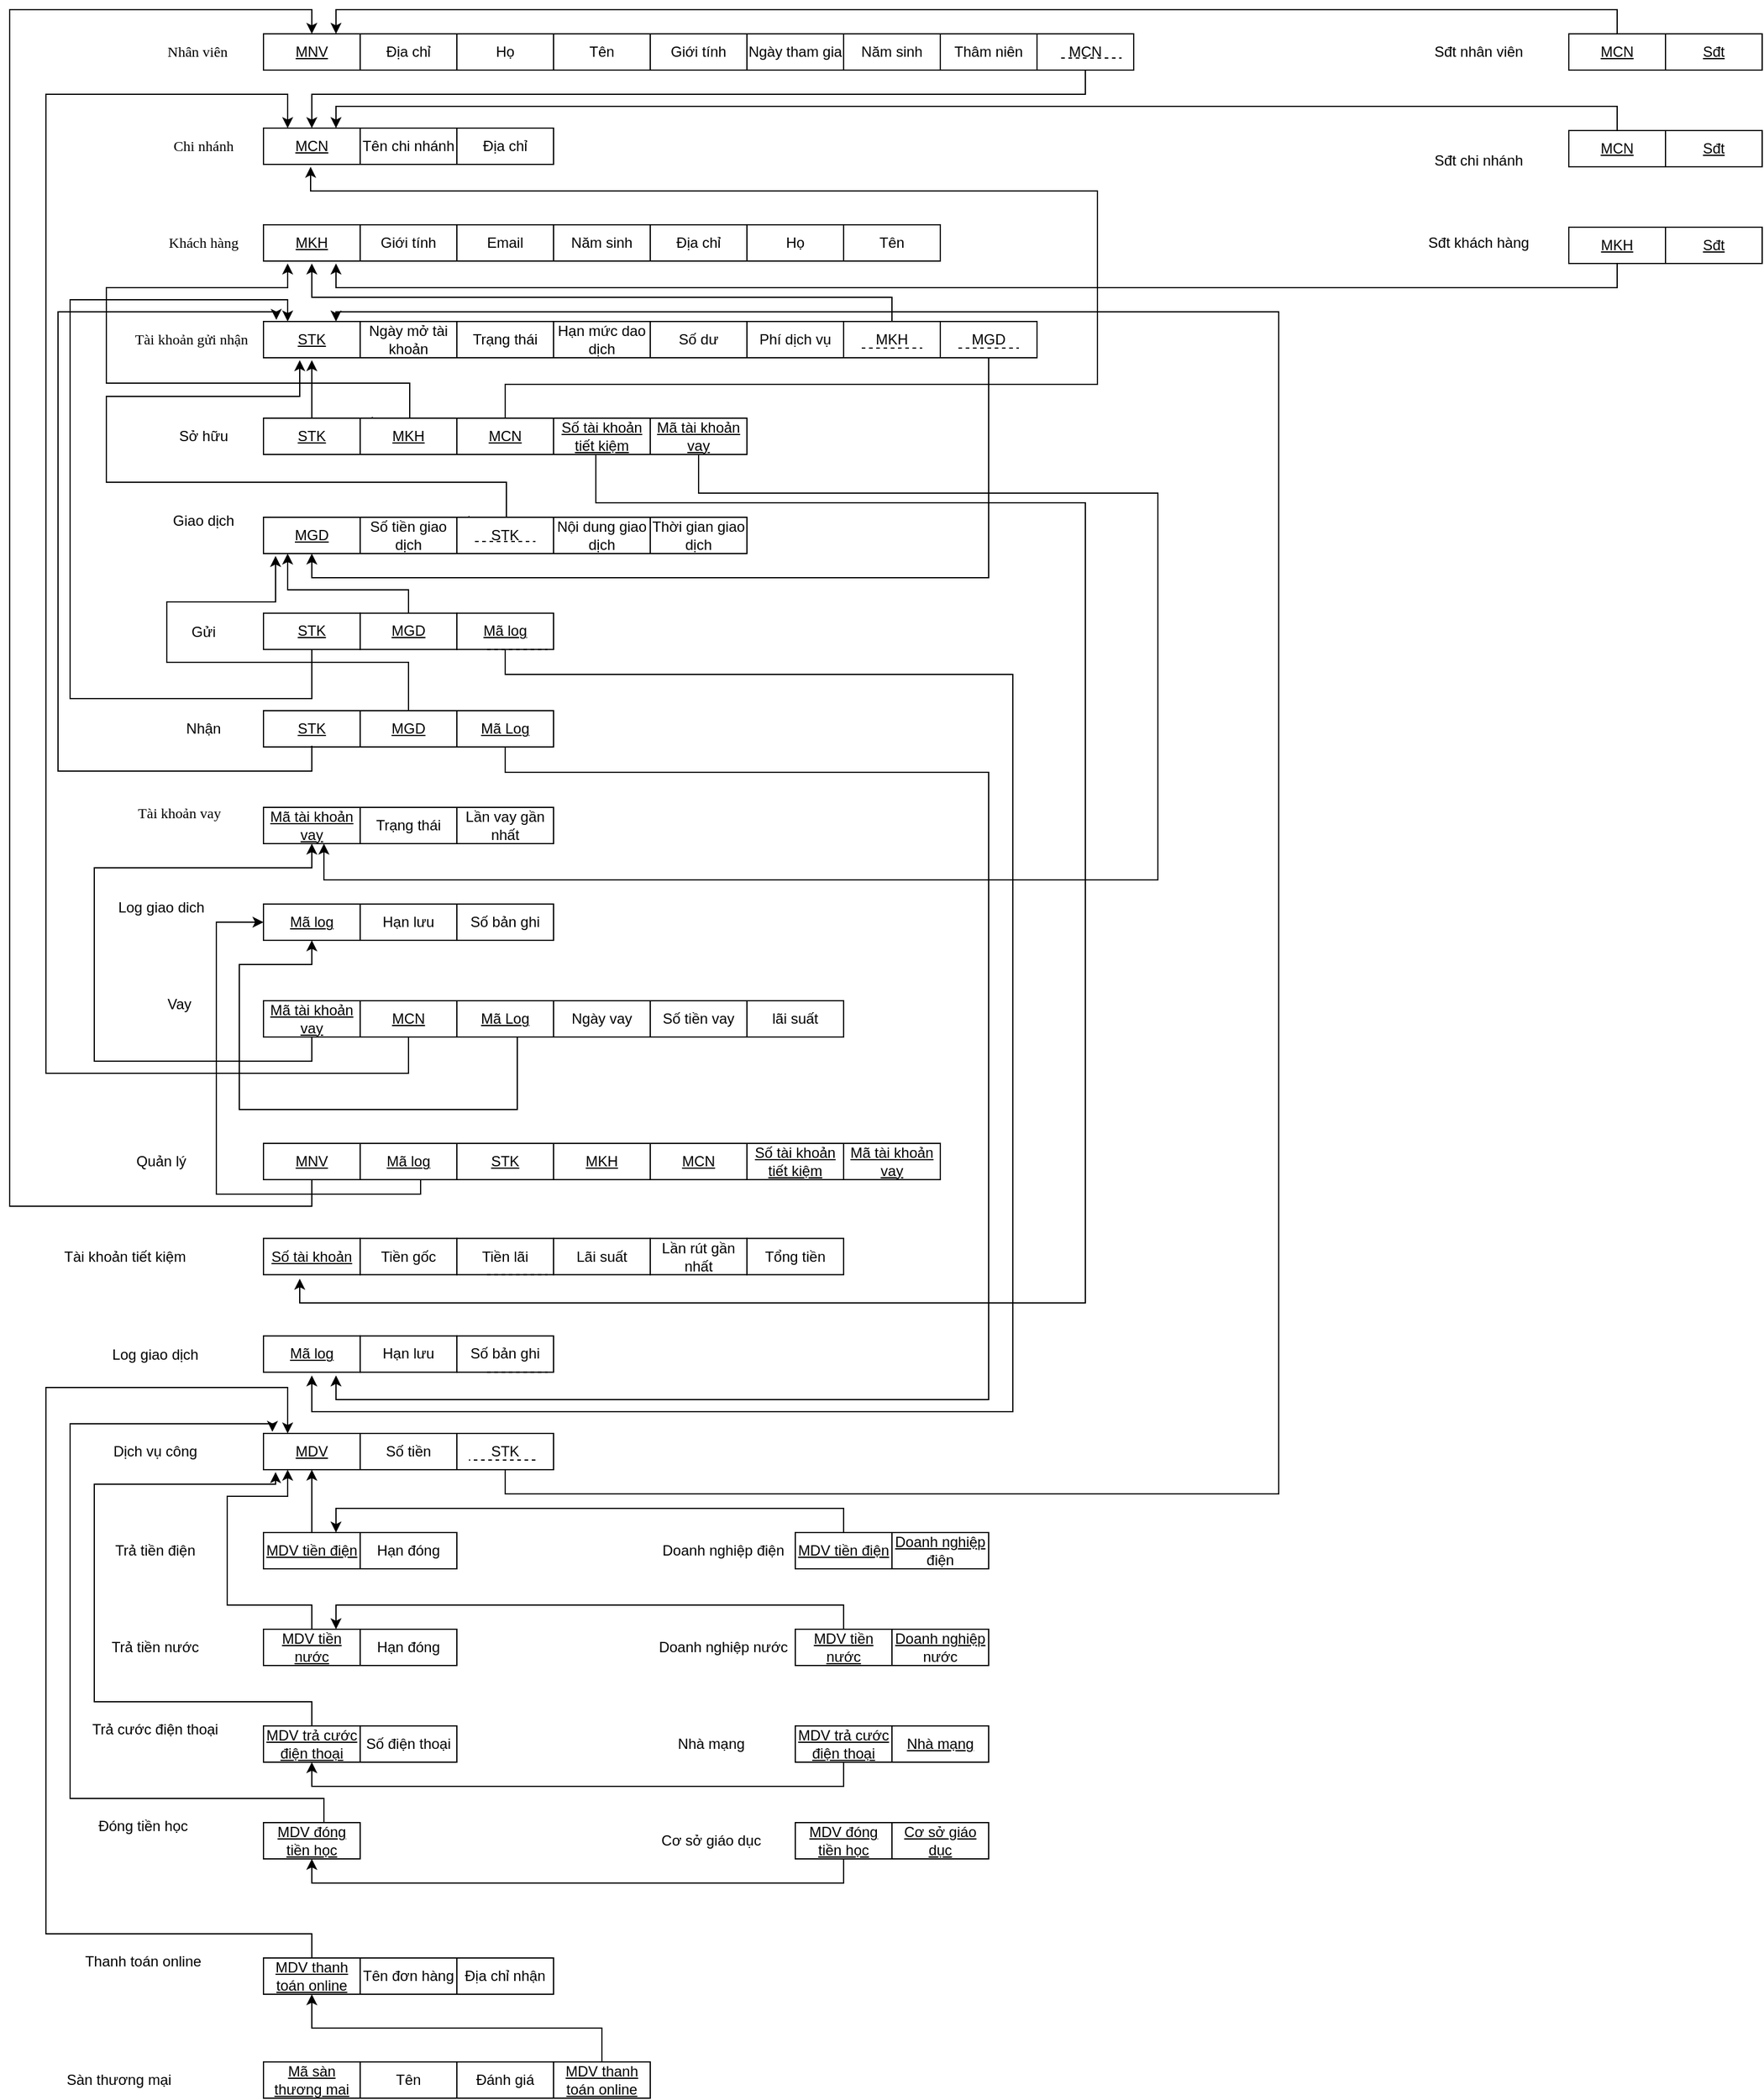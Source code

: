 <mxfile version="24.7.17">
  <diagram name="Page-1" id="vC-JoRA35cCn0tKTyRB9">
    <mxGraphModel dx="2140" dy="558" grid="1" gridSize="10" guides="1" tooltips="1" connect="1" arrows="1" fold="1" page="1" pageScale="1" pageWidth="850" pageHeight="1100" math="0" shadow="0">
      <root>
        <mxCell id="0" />
        <mxCell id="1" parent="0" />
        <mxCell id="_3DtKtyULnJ21L_lDsf4-2" value="&lt;font style=&quot;font-size: 12px;&quot; face=&quot;Times New Roman&quot;&gt;Nhân viên&lt;br&gt;&lt;/font&gt;" style="text;html=1;align=center;verticalAlign=middle;resizable=0;points=[];autosize=1;strokeColor=none;fillColor=none;" parent="1" vertex="1">
          <mxGeometry x="110" y="50" width="70" height="30" as="geometry" />
        </mxCell>
        <mxCell id="_3DtKtyULnJ21L_lDsf4-3" value="&lt;u&gt;MNV&lt;br&gt;&lt;/u&gt;" style="rounded=0;whiteSpace=wrap;html=1;" parent="1" vertex="1">
          <mxGeometry x="200" y="50" width="80" height="30" as="geometry" />
        </mxCell>
        <mxCell id="_3DtKtyULnJ21L_lDsf4-4" value="Địa chỉ" style="rounded=0;whiteSpace=wrap;html=1;" parent="1" vertex="1">
          <mxGeometry x="280" y="50" width="80" height="30" as="geometry" />
        </mxCell>
        <mxCell id="_3DtKtyULnJ21L_lDsf4-5" value="&lt;div align=&quot;justify&quot;&gt;Họ&lt;/div&gt;" style="rounded=0;whiteSpace=wrap;html=1;align=center;" parent="1" vertex="1">
          <mxGeometry x="360" y="50" width="80" height="30" as="geometry" />
        </mxCell>
        <mxCell id="_3DtKtyULnJ21L_lDsf4-7" value="Tên" style="rounded=0;whiteSpace=wrap;html=1;" parent="1" vertex="1">
          <mxGeometry x="440" y="50" width="80" height="30" as="geometry" />
        </mxCell>
        <mxCell id="_3DtKtyULnJ21L_lDsf4-8" value="Giới tính" style="rounded=0;whiteSpace=wrap;html=1;" parent="1" vertex="1">
          <mxGeometry x="520" y="50" width="80" height="30" as="geometry" />
        </mxCell>
        <mxCell id="_3DtKtyULnJ21L_lDsf4-9" value="Ngày tham gia" style="rounded=0;whiteSpace=wrap;html=1;" parent="1" vertex="1">
          <mxGeometry x="600" y="50" width="80" height="30" as="geometry" />
        </mxCell>
        <mxCell id="_3DtKtyULnJ21L_lDsf4-11" value="Năm sinh" style="rounded=0;whiteSpace=wrap;html=1;" parent="1" vertex="1">
          <mxGeometry x="680" y="50" width="80" height="30" as="geometry" />
        </mxCell>
        <mxCell id="_3DtKtyULnJ21L_lDsf4-12" value="Thâm niên" style="rounded=0;whiteSpace=wrap;html=1;" parent="1" vertex="1">
          <mxGeometry x="760" y="50" width="80" height="30" as="geometry" />
        </mxCell>
        <mxCell id="_3DtKtyULnJ21L_lDsf4-13" value="&lt;font face=&quot;Times New Roman&quot; style=&quot;font-size: 12px;&quot;&gt;Chi nhánh&lt;br&gt;&lt;/font&gt;" style="text;html=1;align=center;verticalAlign=middle;resizable=0;points=[];autosize=1;strokeColor=none;fillColor=none;" parent="1" vertex="1">
          <mxGeometry x="115" y="128" width="70" height="30" as="geometry" />
        </mxCell>
        <mxCell id="_3DtKtyULnJ21L_lDsf4-14" value="&lt;u&gt;MCN&lt;/u&gt;" style="rounded=0;whiteSpace=wrap;html=1;" parent="1" vertex="1">
          <mxGeometry x="200" y="128" width="80" height="30" as="geometry" />
        </mxCell>
        <mxCell id="_3DtKtyULnJ21L_lDsf4-15" value="Tên chi nhánh" style="rounded=0;whiteSpace=wrap;html=1;" parent="1" vertex="1">
          <mxGeometry x="280" y="128" width="80" height="30" as="geometry" />
        </mxCell>
        <mxCell id="_3DtKtyULnJ21L_lDsf4-16" value="Địa chỉ" style="rounded=0;whiteSpace=wrap;html=1;" parent="1" vertex="1">
          <mxGeometry x="360" y="128" width="80" height="30" as="geometry" />
        </mxCell>
        <mxCell id="_3DtKtyULnJ21L_lDsf4-23" style="edgeStyle=orthogonalEdgeStyle;rounded=0;orthogonalLoop=1;jettySize=auto;html=1;entryX=0.5;entryY=0;entryDx=0;entryDy=0;" parent="1" target="_3DtKtyULnJ21L_lDsf4-14" edge="1">
          <mxGeometry relative="1" as="geometry">
            <mxPoint x="240" y="100" as="targetPoint" />
            <mxPoint x="900" y="80" as="sourcePoint" />
            <Array as="points">
              <mxPoint x="891" y="80" />
              <mxPoint x="880" y="80" />
              <mxPoint x="880" y="100" />
              <mxPoint x="240" y="100" />
            </Array>
          </mxGeometry>
        </mxCell>
        <mxCell id="_3DtKtyULnJ21L_lDsf4-19" value="MCN" style="rounded=0;whiteSpace=wrap;html=1;" parent="1" vertex="1">
          <mxGeometry x="840" y="50" width="80" height="30" as="geometry" />
        </mxCell>
        <mxCell id="_3DtKtyULnJ21L_lDsf4-21" value="" style="endArrow=none;dashed=1;html=1;rounded=0;entryX=0.875;entryY=0.667;entryDx=0;entryDy=0;entryPerimeter=0;" parent="1" target="_3DtKtyULnJ21L_lDsf4-19" edge="1">
          <mxGeometry width="50" height="50" relative="1" as="geometry">
            <mxPoint x="860" y="70" as="sourcePoint" />
            <mxPoint x="895" y="70" as="targetPoint" />
          </mxGeometry>
        </mxCell>
        <mxCell id="_3DtKtyULnJ21L_lDsf4-24" value="&lt;font face=&quot;Times New Roman&quot;&gt;Khách hàng&lt;/font&gt;" style="text;html=1;align=center;verticalAlign=middle;resizable=0;points=[];autosize=1;strokeColor=none;fillColor=none;" parent="1" vertex="1">
          <mxGeometry x="110" y="208" width="80" height="30" as="geometry" />
        </mxCell>
        <mxCell id="_3DtKtyULnJ21L_lDsf4-25" value="&lt;u&gt;MKH&lt;/u&gt;" style="rounded=0;whiteSpace=wrap;html=1;" parent="1" vertex="1">
          <mxGeometry x="200" y="208" width="80" height="30" as="geometry" />
        </mxCell>
        <mxCell id="_3DtKtyULnJ21L_lDsf4-26" value="Giới tính" style="rounded=0;whiteSpace=wrap;html=1;" parent="1" vertex="1">
          <mxGeometry x="280" y="208" width="80" height="30" as="geometry" />
        </mxCell>
        <mxCell id="_3DtKtyULnJ21L_lDsf4-27" value="Email" style="rounded=0;whiteSpace=wrap;html=1;" parent="1" vertex="1">
          <mxGeometry x="360" y="208" width="80" height="30" as="geometry" />
        </mxCell>
        <mxCell id="_3DtKtyULnJ21L_lDsf4-28" value="Năm sinh" style="rounded=0;whiteSpace=wrap;html=1;" parent="1" vertex="1">
          <mxGeometry x="440" y="208" width="80" height="30" as="geometry" />
        </mxCell>
        <mxCell id="_3DtKtyULnJ21L_lDsf4-29" value="Địa chỉ" style="rounded=0;whiteSpace=wrap;html=1;" parent="1" vertex="1">
          <mxGeometry x="520" y="208" width="80" height="30" as="geometry" />
        </mxCell>
        <mxCell id="_3DtKtyULnJ21L_lDsf4-30" value="Họ" style="rounded=0;whiteSpace=wrap;html=1;" parent="1" vertex="1">
          <mxGeometry x="600" y="208" width="80" height="30" as="geometry" />
        </mxCell>
        <mxCell id="_3DtKtyULnJ21L_lDsf4-31" value="Tên" style="rounded=0;whiteSpace=wrap;html=1;" parent="1" vertex="1">
          <mxGeometry x="680" y="208" width="80" height="30" as="geometry" />
        </mxCell>
        <mxCell id="_3DtKtyULnJ21L_lDsf4-33" value="&lt;font face=&quot;Times New Roman&quot;&gt;Tài khoản gửi nhận&lt;br&gt;&lt;/font&gt;" style="text;html=1;align=center;verticalAlign=middle;resizable=0;points=[];autosize=1;strokeColor=none;fillColor=none;" parent="1" vertex="1">
          <mxGeometry x="80" y="288" width="120" height="30" as="geometry" />
        </mxCell>
        <mxCell id="_3DtKtyULnJ21L_lDsf4-34" value="&lt;u&gt;STK&lt;/u&gt;" style="rounded=0;whiteSpace=wrap;html=1;" parent="1" vertex="1">
          <mxGeometry x="200" y="288" width="80" height="30" as="geometry" />
        </mxCell>
        <mxCell id="_3DtKtyULnJ21L_lDsf4-35" value="Ngày mở tài khoản" style="rounded=0;whiteSpace=wrap;html=1;" parent="1" vertex="1">
          <mxGeometry x="280" y="288" width="80" height="30" as="geometry" />
        </mxCell>
        <mxCell id="_3DtKtyULnJ21L_lDsf4-36" value="Trạng thái " style="rounded=0;whiteSpace=wrap;html=1;" parent="1" vertex="1">
          <mxGeometry x="360" y="288" width="80" height="30" as="geometry" />
        </mxCell>
        <mxCell id="_3DtKtyULnJ21L_lDsf4-37" value="Hạn mức dao dịch" style="rounded=0;whiteSpace=wrap;html=1;" parent="1" vertex="1">
          <mxGeometry x="440" y="288" width="80" height="30" as="geometry" />
        </mxCell>
        <mxCell id="_3DtKtyULnJ21L_lDsf4-38" value="Số dư" style="rounded=0;whiteSpace=wrap;html=1;" parent="1" vertex="1">
          <mxGeometry x="520" y="288" width="80" height="30" as="geometry" />
        </mxCell>
        <mxCell id="_3DtKtyULnJ21L_lDsf4-39" value="Phí dịch vụ" style="rounded=0;whiteSpace=wrap;html=1;" parent="1" vertex="1">
          <mxGeometry x="600" y="288" width="80" height="30" as="geometry" />
        </mxCell>
        <mxCell id="_3DtKtyULnJ21L_lDsf4-44" style="edgeStyle=orthogonalEdgeStyle;rounded=0;orthogonalLoop=1;jettySize=auto;html=1;" parent="1" edge="1">
          <mxGeometry relative="1" as="geometry">
            <mxPoint x="240" y="240" as="targetPoint" />
            <mxPoint x="720" y="288" as="sourcePoint" />
            <Array as="points">
              <mxPoint x="720" y="268" />
            </Array>
          </mxGeometry>
        </mxCell>
        <mxCell id="_3DtKtyULnJ21L_lDsf4-42" value="MKH" style="rounded=0;whiteSpace=wrap;html=1;" parent="1" vertex="1">
          <mxGeometry x="680" y="288" width="80" height="30" as="geometry" />
        </mxCell>
        <mxCell id="_3DtKtyULnJ21L_lDsf4-43" value="" style="endArrow=none;dashed=1;html=1;rounded=0;" parent="1" edge="1">
          <mxGeometry width="50" height="50" relative="1" as="geometry">
            <mxPoint x="695" y="310" as="sourcePoint" />
            <mxPoint x="745" y="310" as="targetPoint" />
          </mxGeometry>
        </mxCell>
        <mxCell id="_3DtKtyULnJ21L_lDsf4-45" value="Sở hữu" style="text;html=1;align=center;verticalAlign=middle;resizable=0;points=[];autosize=1;strokeColor=none;fillColor=none;" parent="1" vertex="1">
          <mxGeometry x="120" y="368" width="60" height="30" as="geometry" />
        </mxCell>
        <mxCell id="_3DtKtyULnJ21L_lDsf4-51" style="edgeStyle=orthogonalEdgeStyle;rounded=0;orthogonalLoop=1;jettySize=auto;html=1;" parent="1" source="_3DtKtyULnJ21L_lDsf4-46" edge="1">
          <mxGeometry relative="1" as="geometry">
            <mxPoint x="240" y="320" as="targetPoint" />
          </mxGeometry>
        </mxCell>
        <mxCell id="_3DtKtyULnJ21L_lDsf4-46" value="&lt;u&gt;STK&lt;/u&gt;" style="rounded=0;whiteSpace=wrap;html=1;" parent="1" vertex="1">
          <mxGeometry x="200" y="368" width="80" height="30" as="geometry" />
        </mxCell>
        <mxCell id="_3DtKtyULnJ21L_lDsf4-47" value="&lt;u&gt;MKH&lt;/u&gt;" style="rounded=0;whiteSpace=wrap;html=1;" parent="1" vertex="1">
          <mxGeometry x="280" y="368" width="80" height="30" as="geometry" />
        </mxCell>
        <mxCell id="_3DtKtyULnJ21L_lDsf4-53" style="edgeStyle=orthogonalEdgeStyle;rounded=0;orthogonalLoop=1;jettySize=auto;html=1;" parent="1" edge="1">
          <mxGeometry relative="1" as="geometry">
            <mxPoint x="220" y="240" as="targetPoint" />
            <mxPoint x="290" y="367" as="sourcePoint" />
            <Array as="points">
              <mxPoint x="290" y="368" />
              <mxPoint x="321" y="368" />
              <mxPoint x="321" y="339" />
              <mxPoint x="70" y="339" />
              <mxPoint x="70" y="260" />
            </Array>
          </mxGeometry>
        </mxCell>
        <mxCell id="_3DtKtyULnJ21L_lDsf4-55" style="edgeStyle=orthogonalEdgeStyle;rounded=0;orthogonalLoop=1;jettySize=auto;html=1;exitX=0.5;exitY=0;exitDx=0;exitDy=0;" parent="1" source="_3DtKtyULnJ21L_lDsf4-48" edge="1">
          <mxGeometry relative="1" as="geometry">
            <mxPoint x="239" y="160" as="targetPoint" />
            <mxPoint x="400" y="360" as="sourcePoint" />
            <Array as="points">
              <mxPoint x="400" y="340" />
              <mxPoint x="890" y="340" />
              <mxPoint x="890" y="180" />
            </Array>
          </mxGeometry>
        </mxCell>
        <mxCell id="_3DtKtyULnJ21L_lDsf4-48" value="&lt;u&gt;MCN&lt;/u&gt;" style="rounded=0;whiteSpace=wrap;html=1;" parent="1" vertex="1">
          <mxGeometry x="360" y="368" width="80" height="30" as="geometry" />
        </mxCell>
        <mxCell id="_3DtKtyULnJ21L_lDsf4-56" value="Giao dịch" style="text;html=1;align=center;verticalAlign=middle;resizable=0;points=[];autosize=1;strokeColor=none;fillColor=none;" parent="1" vertex="1">
          <mxGeometry x="115" y="438" width="70" height="30" as="geometry" />
        </mxCell>
        <mxCell id="_3DtKtyULnJ21L_lDsf4-57" value="&lt;u&gt;MGD&lt;/u&gt;" style="rounded=0;whiteSpace=wrap;html=1;" parent="1" vertex="1">
          <mxGeometry x="200" y="450" width="80" height="30" as="geometry" />
        </mxCell>
        <mxCell id="_3DtKtyULnJ21L_lDsf4-58" value="Số tiền giao dịch" style="rounded=0;whiteSpace=wrap;html=1;" parent="1" vertex="1">
          <mxGeometry x="280" y="450" width="80" height="30" as="geometry" />
        </mxCell>
        <mxCell id="_3DtKtyULnJ21L_lDsf4-59" value="STK" style="rounded=0;whiteSpace=wrap;html=1;" parent="1" vertex="1">
          <mxGeometry x="360" y="450" width="80" height="30" as="geometry" />
        </mxCell>
        <mxCell id="_3DtKtyULnJ21L_lDsf4-60" value="" style="endArrow=none;dashed=1;html=1;rounded=0;" parent="1" edge="1">
          <mxGeometry width="50" height="50" relative="1" as="geometry">
            <mxPoint x="375" y="470" as="sourcePoint" />
            <mxPoint x="425" y="470" as="targetPoint" />
          </mxGeometry>
        </mxCell>
        <mxCell id="_3DtKtyULnJ21L_lDsf4-62" value="Thời gian giao dịch" style="rounded=0;whiteSpace=wrap;html=1;" parent="1" vertex="1">
          <mxGeometry x="520" y="450" width="80" height="30" as="geometry" />
        </mxCell>
        <mxCell id="_3DtKtyULnJ21L_lDsf4-63" value="Nội dung giao dịch" style="rounded=0;whiteSpace=wrap;html=1;" parent="1" vertex="1">
          <mxGeometry x="440" y="450" width="80" height="30" as="geometry" />
        </mxCell>
        <mxCell id="_3DtKtyULnJ21L_lDsf4-64" value="" style="endArrow=none;dashed=1;html=1;rounded=0;" parent="1" edge="1">
          <mxGeometry width="50" height="50" relative="1" as="geometry">
            <mxPoint x="385" y="480" as="sourcePoint" />
            <mxPoint x="435" y="480" as="targetPoint" />
          </mxGeometry>
        </mxCell>
        <mxCell id="_3DtKtyULnJ21L_lDsf4-66" style="edgeStyle=orthogonalEdgeStyle;rounded=0;orthogonalLoop=1;jettySize=auto;html=1;" parent="1" edge="1">
          <mxGeometry relative="1" as="geometry">
            <mxPoint x="230" y="320" as="targetPoint" />
            <mxPoint x="370" y="449" as="sourcePoint" />
            <Array as="points">
              <mxPoint x="370" y="450" />
              <mxPoint x="401" y="450" />
              <mxPoint x="401" y="421" />
              <mxPoint x="70" y="421" />
              <mxPoint x="70" y="350" />
            </Array>
          </mxGeometry>
        </mxCell>
        <mxCell id="_3DtKtyULnJ21L_lDsf4-67" value="MGD" style="rounded=0;whiteSpace=wrap;html=1;" parent="1" vertex="1">
          <mxGeometry x="760" y="288" width="80" height="30" as="geometry" />
        </mxCell>
        <mxCell id="_3DtKtyULnJ21L_lDsf4-68" value="" style="endArrow=none;dashed=1;html=1;rounded=0;" parent="1" edge="1">
          <mxGeometry width="50" height="50" relative="1" as="geometry">
            <mxPoint x="775" y="310" as="sourcePoint" />
            <mxPoint x="825" y="310" as="targetPoint" />
          </mxGeometry>
        </mxCell>
        <mxCell id="_3DtKtyULnJ21L_lDsf4-71" value="Gửi" style="text;html=1;align=center;verticalAlign=middle;resizable=0;points=[];autosize=1;strokeColor=none;fillColor=none;" parent="1" vertex="1">
          <mxGeometry x="130" y="530" width="40" height="30" as="geometry" />
        </mxCell>
        <mxCell id="_3DtKtyULnJ21L_lDsf4-72" value="Nhận" style="text;html=1;align=center;verticalAlign=middle;resizable=0;points=[];autosize=1;strokeColor=none;fillColor=none;" parent="1" vertex="1">
          <mxGeometry x="125" y="610" width="50" height="30" as="geometry" />
        </mxCell>
        <mxCell id="_3DtKtyULnJ21L_lDsf4-95" style="edgeStyle=orthogonalEdgeStyle;rounded=0;orthogonalLoop=1;jettySize=auto;html=1;entryX=0.25;entryY=0;entryDx=0;entryDy=0;" parent="1" source="_3DtKtyULnJ21L_lDsf4-80" target="_3DtKtyULnJ21L_lDsf4-34" edge="1">
          <mxGeometry relative="1" as="geometry">
            <mxPoint x="220" y="280" as="targetPoint" />
            <Array as="points">
              <mxPoint x="240" y="600" />
              <mxPoint x="40" y="600" />
              <mxPoint x="40" y="270" />
              <mxPoint x="220" y="270" />
            </Array>
          </mxGeometry>
        </mxCell>
        <mxCell id="_3DtKtyULnJ21L_lDsf4-80" value="&lt;u&gt;STK&lt;/u&gt;" style="rounded=0;whiteSpace=wrap;html=1;" parent="1" vertex="1">
          <mxGeometry x="200" y="529.33" width="80" height="30" as="geometry" />
        </mxCell>
        <mxCell id="_3DtKtyULnJ21L_lDsf4-97" style="edgeStyle=orthogonalEdgeStyle;rounded=0;orthogonalLoop=1;jettySize=auto;html=1;entryX=0.25;entryY=1;entryDx=0;entryDy=0;" parent="1" source="_3DtKtyULnJ21L_lDsf4-81" target="_3DtKtyULnJ21L_lDsf4-57" edge="1">
          <mxGeometry relative="1" as="geometry">
            <mxPoint x="220" y="510" as="targetPoint" />
            <Array as="points">
              <mxPoint x="320" y="510" />
              <mxPoint x="220" y="510" />
            </Array>
          </mxGeometry>
        </mxCell>
        <mxCell id="_3DtKtyULnJ21L_lDsf4-81" value="&lt;u&gt;MGD&lt;/u&gt;" style="rounded=0;whiteSpace=wrap;html=1;" parent="1" vertex="1">
          <mxGeometry x="280" y="529.33" width="80" height="30" as="geometry" />
        </mxCell>
        <mxCell id="zlWt1Y5YWRn7I1VZGr1n-9" style="edgeStyle=orthogonalEdgeStyle;rounded=0;orthogonalLoop=1;jettySize=auto;html=1;" parent="1" source="_3DtKtyULnJ21L_lDsf4-82" edge="1">
          <mxGeometry relative="1" as="geometry">
            <mxPoint x="240" y="1160" as="targetPoint" />
            <Array as="points">
              <mxPoint x="400" y="580" />
              <mxPoint x="820" y="580" />
              <mxPoint x="820" y="1190" />
              <mxPoint x="240" y="1190" />
            </Array>
          </mxGeometry>
        </mxCell>
        <mxCell id="_3DtKtyULnJ21L_lDsf4-82" value="&lt;u&gt;Mã log&lt;/u&gt;" style="rounded=0;whiteSpace=wrap;html=1;" parent="1" vertex="1">
          <mxGeometry x="360" y="529.33" width="80" height="30" as="geometry" />
        </mxCell>
        <mxCell id="_3DtKtyULnJ21L_lDsf4-86" value="" style="endArrow=none;dashed=1;html=1;rounded=0;" parent="1" edge="1">
          <mxGeometry width="50" height="50" relative="1" as="geometry">
            <mxPoint x="385" y="559.33" as="sourcePoint" />
            <mxPoint x="435" y="559.33" as="targetPoint" />
          </mxGeometry>
        </mxCell>
        <mxCell id="_3DtKtyULnJ21L_lDsf4-87" value="&lt;u&gt;STK&lt;/u&gt;" style="rounded=0;whiteSpace=wrap;html=1;" parent="1" vertex="1">
          <mxGeometry x="200" y="610" width="80" height="30" as="geometry" />
        </mxCell>
        <mxCell id="_3DtKtyULnJ21L_lDsf4-88" value="&lt;u&gt;MGD&lt;/u&gt;" style="rounded=0;whiteSpace=wrap;html=1;" parent="1" vertex="1">
          <mxGeometry x="280" y="610" width="80" height="30" as="geometry" />
        </mxCell>
        <mxCell id="_3DtKtyULnJ21L_lDsf4-89" value="&lt;u&gt;Mã Log&lt;br&gt;&lt;/u&gt;" style="rounded=0;whiteSpace=wrap;html=1;" parent="1" vertex="1">
          <mxGeometry x="360" y="610" width="80" height="30" as="geometry" />
        </mxCell>
        <mxCell id="_3DtKtyULnJ21L_lDsf4-93" value="" style="endArrow=none;dashed=1;html=1;rounded=0;" parent="1" edge="1">
          <mxGeometry width="50" height="50" relative="1" as="geometry">
            <mxPoint x="385" y="640" as="sourcePoint" />
            <mxPoint x="435" y="640" as="targetPoint" />
          </mxGeometry>
        </mxCell>
        <mxCell id="_3DtKtyULnJ21L_lDsf4-113" style="edgeStyle=orthogonalEdgeStyle;rounded=0;orthogonalLoop=1;jettySize=auto;html=1;" parent="1" edge="1">
          <mxGeometry relative="1" as="geometry">
            <mxPoint x="240" y="480" as="targetPoint" />
            <mxPoint x="810" y="318" as="sourcePoint" />
            <Array as="points">
              <mxPoint x="800" y="318" />
              <mxPoint x="800" y="500" />
              <mxPoint x="240" y="500" />
            </Array>
          </mxGeometry>
        </mxCell>
        <mxCell id="_3DtKtyULnJ21L_lDsf4-114" style="edgeStyle=orthogonalEdgeStyle;rounded=0;orthogonalLoop=1;jettySize=auto;html=1;entryX=0.133;entryY=-0.044;entryDx=0;entryDy=0;entryPerimeter=0;" parent="1" target="_3DtKtyULnJ21L_lDsf4-34" edge="1">
          <mxGeometry relative="1" as="geometry">
            <mxPoint x="210" y="280" as="targetPoint" />
            <mxPoint x="240" y="639" as="sourcePoint" />
            <Array as="points">
              <mxPoint x="240" y="660" />
              <mxPoint x="30" y="660" />
              <mxPoint x="30" y="280" />
              <mxPoint x="211" y="280" />
            </Array>
          </mxGeometry>
        </mxCell>
        <mxCell id="_3DtKtyULnJ21L_lDsf4-119" style="edgeStyle=orthogonalEdgeStyle;rounded=0;orthogonalLoop=1;jettySize=auto;html=1;entryX=0.125;entryY=1.067;entryDx=0;entryDy=0;entryPerimeter=0;" parent="1" target="_3DtKtyULnJ21L_lDsf4-57" edge="1">
          <mxGeometry relative="1" as="geometry">
            <mxPoint x="210" y="520" as="targetPoint" />
            <mxPoint x="320" y="610" as="sourcePoint" />
            <Array as="points">
              <mxPoint x="320" y="570" />
              <mxPoint x="120" y="570" />
              <mxPoint x="120" y="520" />
              <mxPoint x="210" y="520" />
            </Array>
          </mxGeometry>
        </mxCell>
        <mxCell id="_3DtKtyULnJ21L_lDsf4-120" value="&lt;font style=&quot;font-size: 12px;&quot; face=&quot;Times New Roman&quot;&gt;Tài khoản vay&lt;/font&gt;" style="text;html=1;align=center;verticalAlign=middle;resizable=0;points=[];autosize=1;strokeColor=none;fillColor=none;fontFamily=Helvetica;fontSize=11;fontColor=default;labelBackgroundColor=default;" parent="1" vertex="1">
          <mxGeometry x="85" y="680" width="90" height="30" as="geometry" />
        </mxCell>
        <mxCell id="_3DtKtyULnJ21L_lDsf4-121" value="&lt;u&gt;Mã tài khoản vay&lt;br&gt;&lt;/u&gt;" style="rounded=0;whiteSpace=wrap;html=1;" parent="1" vertex="1">
          <mxGeometry x="200" y="690" width="80" height="30" as="geometry" />
        </mxCell>
        <mxCell id="_3DtKtyULnJ21L_lDsf4-122" value="Trạng thái" style="rounded=0;whiteSpace=wrap;html=1;" parent="1" vertex="1">
          <mxGeometry x="280" y="690" width="80" height="30" as="geometry" />
        </mxCell>
        <mxCell id="_3DtKtyULnJ21L_lDsf4-123" value="Lần vay gần nhất" style="rounded=0;whiteSpace=wrap;html=1;" parent="1" vertex="1">
          <mxGeometry x="360" y="690" width="80" height="30" as="geometry" />
        </mxCell>
        <mxCell id="09Z2PJbqX6GgQNz3F8g0-1" value="Log giao dich" style="text;html=1;align=center;verticalAlign=middle;resizable=0;points=[];autosize=1;strokeColor=none;fillColor=none;" parent="1" vertex="1">
          <mxGeometry x="70" y="758" width="90" height="30" as="geometry" />
        </mxCell>
        <mxCell id="09Z2PJbqX6GgQNz3F8g0-6" value="&lt;u&gt;Mã log&lt;br&gt;&lt;/u&gt;" style="rounded=0;whiteSpace=wrap;html=1;" parent="1" vertex="1">
          <mxGeometry x="200" y="770" width="80" height="30" as="geometry" />
        </mxCell>
        <mxCell id="09Z2PJbqX6GgQNz3F8g0-7" value="Hạn lưu" style="rounded=0;whiteSpace=wrap;html=1;" parent="1" vertex="1">
          <mxGeometry x="280" y="770" width="80" height="30" as="geometry" />
        </mxCell>
        <mxCell id="09Z2PJbqX6GgQNz3F8g0-8" value="Số bản ghi" style="rounded=0;whiteSpace=wrap;html=1;" parent="1" vertex="1">
          <mxGeometry x="360" y="770" width="80" height="30" as="geometry" />
        </mxCell>
        <mxCell id="09Z2PJbqX6GgQNz3F8g0-11" value="Vay" style="text;html=1;align=center;verticalAlign=middle;resizable=0;points=[];autosize=1;strokeColor=none;fillColor=none;" parent="1" vertex="1">
          <mxGeometry x="110" y="838" width="40" height="30" as="geometry" />
        </mxCell>
        <mxCell id="09Z2PJbqX6GgQNz3F8g0-20" style="edgeStyle=orthogonalEdgeStyle;rounded=0;orthogonalLoop=1;jettySize=auto;html=1;entryX=0.5;entryY=1;entryDx=0;entryDy=0;" parent="1" target="_3DtKtyULnJ21L_lDsf4-121" edge="1">
          <mxGeometry relative="1" as="geometry">
            <mxPoint x="240" y="740" as="targetPoint" />
            <mxPoint x="240" y="880" as="sourcePoint" />
            <Array as="points">
              <mxPoint x="240" y="900" />
              <mxPoint x="60" y="900" />
              <mxPoint x="60" y="740" />
              <mxPoint x="240" y="740" />
            </Array>
          </mxGeometry>
        </mxCell>
        <mxCell id="09Z2PJbqX6GgQNz3F8g0-12" value="&lt;u&gt;Mã tài khoản vay&lt;br&gt;&lt;/u&gt;" style="rounded=0;whiteSpace=wrap;html=1;" parent="1" vertex="1">
          <mxGeometry x="200" y="850" width="80" height="30" as="geometry" />
        </mxCell>
        <mxCell id="09Z2PJbqX6GgQNz3F8g0-22" style="edgeStyle=orthogonalEdgeStyle;rounded=0;orthogonalLoop=1;jettySize=auto;html=1;entryX=0.25;entryY=0;entryDx=0;entryDy=0;" parent="1" target="_3DtKtyULnJ21L_lDsf4-14" edge="1">
          <mxGeometry relative="1" as="geometry">
            <mxPoint x="220" y="100" as="targetPoint" />
            <mxPoint x="310" y="880" as="sourcePoint" />
            <Array as="points">
              <mxPoint x="320" y="880" />
              <mxPoint x="320" y="910" />
              <mxPoint x="20" y="910" />
              <mxPoint x="20" y="100" />
              <mxPoint x="220" y="100" />
            </Array>
          </mxGeometry>
        </mxCell>
        <mxCell id="09Z2PJbqX6GgQNz3F8g0-13" value="&lt;u&gt;MCN&lt;/u&gt;" style="rounded=0;whiteSpace=wrap;html=1;" parent="1" vertex="1">
          <mxGeometry x="280" y="850" width="80" height="30" as="geometry" />
        </mxCell>
        <mxCell id="09Z2PJbqX6GgQNz3F8g0-23" style="edgeStyle=orthogonalEdgeStyle;rounded=0;orthogonalLoop=1;jettySize=auto;html=1;entryX=0.5;entryY=1;entryDx=0;entryDy=0;" parent="1" source="09Z2PJbqX6GgQNz3F8g0-14" target="09Z2PJbqX6GgQNz3F8g0-6" edge="1">
          <mxGeometry relative="1" as="geometry">
            <mxPoint x="240" y="820" as="targetPoint" />
            <Array as="points">
              <mxPoint x="410" y="940" />
              <mxPoint x="180" y="940" />
              <mxPoint x="180" y="820" />
              <mxPoint x="240" y="820" />
            </Array>
          </mxGeometry>
        </mxCell>
        <mxCell id="09Z2PJbqX6GgQNz3F8g0-14" value="&lt;u&gt;Mã Log&lt;br&gt;&lt;/u&gt;" style="rounded=0;whiteSpace=wrap;html=1;" parent="1" vertex="1">
          <mxGeometry x="360" y="850" width="80" height="30" as="geometry" />
        </mxCell>
        <mxCell id="09Z2PJbqX6GgQNz3F8g0-16" value="Ngày vay" style="rounded=0;whiteSpace=wrap;html=1;" parent="1" vertex="1">
          <mxGeometry x="440" y="850" width="80" height="30" as="geometry" />
        </mxCell>
        <mxCell id="09Z2PJbqX6GgQNz3F8g0-17" value="Số tiền vay" style="rounded=0;whiteSpace=wrap;html=1;" parent="1" vertex="1">
          <mxGeometry x="520" y="850" width="80" height="30" as="geometry" />
        </mxCell>
        <mxCell id="09Z2PJbqX6GgQNz3F8g0-18" value="lãi suất" style="rounded=0;whiteSpace=wrap;html=1;" parent="1" vertex="1">
          <mxGeometry x="600" y="850" width="80" height="30" as="geometry" />
        </mxCell>
        <mxCell id="09Z2PJbqX6GgQNz3F8g0-24" value="Quản lý" style="text;html=1;align=center;verticalAlign=middle;resizable=0;points=[];autosize=1;strokeColor=none;fillColor=none;" parent="1" vertex="1">
          <mxGeometry x="85" y="968" width="60" height="30" as="geometry" />
        </mxCell>
        <mxCell id="09Z2PJbqX6GgQNz3F8g0-29" style="edgeStyle=orthogonalEdgeStyle;rounded=0;orthogonalLoop=1;jettySize=auto;html=1;entryX=0.5;entryY=0;entryDx=0;entryDy=0;" parent="1" target="_3DtKtyULnJ21L_lDsf4-3" edge="1">
          <mxGeometry relative="1" as="geometry">
            <mxPoint x="240" y="30" as="targetPoint" />
            <mxPoint x="240" y="998" as="sourcePoint" />
            <Array as="points">
              <mxPoint x="240" y="1020" />
              <mxPoint x="-10" y="1020" />
              <mxPoint x="-10" y="30" />
              <mxPoint x="240" y="30" />
            </Array>
          </mxGeometry>
        </mxCell>
        <mxCell id="09Z2PJbqX6GgQNz3F8g0-25" value="&lt;u&gt;MNV&lt;/u&gt;" style="rounded=0;whiteSpace=wrap;html=1;" parent="1" vertex="1">
          <mxGeometry x="200" y="968" width="80" height="30" as="geometry" />
        </mxCell>
        <mxCell id="09Z2PJbqX6GgQNz3F8g0-30" style="edgeStyle=orthogonalEdgeStyle;rounded=0;orthogonalLoop=1;jettySize=auto;html=1;entryX=0;entryY=0.5;entryDx=0;entryDy=0;" parent="1" source="09Z2PJbqX6GgQNz3F8g0-26" target="09Z2PJbqX6GgQNz3F8g0-6" edge="1">
          <mxGeometry relative="1" as="geometry">
            <mxPoint x="160" y="800" as="targetPoint" />
            <Array as="points">
              <mxPoint x="330" y="1010" />
              <mxPoint x="161" y="1010" />
              <mxPoint x="161" y="785" />
            </Array>
          </mxGeometry>
        </mxCell>
        <mxCell id="09Z2PJbqX6GgQNz3F8g0-26" value="&lt;u&gt;Mã log&lt;br&gt;&lt;/u&gt;" style="rounded=0;whiteSpace=wrap;html=1;" parent="1" vertex="1">
          <mxGeometry x="280" y="968" width="80" height="30" as="geometry" />
        </mxCell>
        <mxCell id="09Z2PJbqX6GgQNz3F8g0-31" value="Tài khoản tiết kiệm" style="text;html=1;align=center;verticalAlign=middle;resizable=0;points=[];autosize=1;strokeColor=none;fillColor=none;" parent="1" vertex="1">
          <mxGeometry x="25" y="1047.33" width="120" height="30" as="geometry" />
        </mxCell>
        <mxCell id="09Z2PJbqX6GgQNz3F8g0-32" value="&lt;u&gt;Số tài khoản&lt;br&gt;&lt;/u&gt;" style="rounded=0;whiteSpace=wrap;html=1;" parent="1" vertex="1">
          <mxGeometry x="200" y="1046.66" width="80" height="30" as="geometry" />
        </mxCell>
        <mxCell id="09Z2PJbqX6GgQNz3F8g0-33" value="Tiền gốc" style="rounded=0;whiteSpace=wrap;html=1;" parent="1" vertex="1">
          <mxGeometry x="280" y="1046.66" width="80" height="30" as="geometry" />
        </mxCell>
        <mxCell id="09Z2PJbqX6GgQNz3F8g0-34" value="Tiền lãi" style="rounded=0;whiteSpace=wrap;html=1;" parent="1" vertex="1">
          <mxGeometry x="360" y="1046.66" width="80" height="30" as="geometry" />
        </mxCell>
        <mxCell id="09Z2PJbqX6GgQNz3F8g0-35" value="" style="endArrow=none;dashed=1;html=1;rounded=0;" parent="1" edge="1">
          <mxGeometry width="50" height="50" relative="1" as="geometry">
            <mxPoint x="385" y="1076.66" as="sourcePoint" />
            <mxPoint x="435" y="1076.66" as="targetPoint" />
          </mxGeometry>
        </mxCell>
        <mxCell id="09Z2PJbqX6GgQNz3F8g0-36" value="Lãi suất" style="rounded=0;whiteSpace=wrap;html=1;" parent="1" vertex="1">
          <mxGeometry x="440" y="1046.66" width="80" height="30" as="geometry" />
        </mxCell>
        <mxCell id="09Z2PJbqX6GgQNz3F8g0-37" value="Lần rút gần nhất" style="rounded=0;whiteSpace=wrap;html=1;" parent="1" vertex="1">
          <mxGeometry x="520" y="1046.66" width="80" height="30" as="geometry" />
        </mxCell>
        <mxCell id="09Z2PJbqX6GgQNz3F8g0-43" value="Tổng tiền" style="rounded=0;whiteSpace=wrap;html=1;" parent="1" vertex="1">
          <mxGeometry x="600" y="1046.66" width="80" height="30" as="geometry" />
        </mxCell>
        <mxCell id="09Z2PJbqX6GgQNz3F8g0-46" style="edgeStyle=orthogonalEdgeStyle;rounded=0;orthogonalLoop=1;jettySize=auto;html=1;" parent="1" edge="1">
          <mxGeometry relative="1" as="geometry">
            <mxPoint x="230" y="1080" as="targetPoint" />
            <mxPoint x="475" y="396" as="sourcePoint" />
            <Array as="points">
              <mxPoint x="475" y="438" />
              <mxPoint x="880" y="438" />
              <mxPoint x="880" y="1100" />
              <mxPoint x="230" y="1100" />
            </Array>
          </mxGeometry>
        </mxCell>
        <mxCell id="09Z2PJbqX6GgQNz3F8g0-45" value="&lt;u&gt;Số tài khoản tiết kiệm&lt;br&gt;&lt;/u&gt;" style="rounded=0;whiteSpace=wrap;html=1;" parent="1" vertex="1">
          <mxGeometry x="440" y="368" width="80" height="30" as="geometry" />
        </mxCell>
        <mxCell id="09Z2PJbqX6GgQNz3F8g0-48" style="edgeStyle=orthogonalEdgeStyle;rounded=0;orthogonalLoop=1;jettySize=auto;html=1;entryX=0.625;entryY=1;entryDx=0;entryDy=0;entryPerimeter=0;" parent="1" source="09Z2PJbqX6GgQNz3F8g0-47" target="_3DtKtyULnJ21L_lDsf4-121" edge="1">
          <mxGeometry relative="1" as="geometry">
            <mxPoint x="250" y="750" as="targetPoint" />
            <Array as="points">
              <mxPoint x="560" y="430" />
              <mxPoint x="940" y="430" />
              <mxPoint x="940" y="750" />
              <mxPoint x="250" y="750" />
            </Array>
          </mxGeometry>
        </mxCell>
        <mxCell id="09Z2PJbqX6GgQNz3F8g0-47" value="&lt;u&gt;Mã tài khoản vay&lt;br&gt;&lt;/u&gt;" style="rounded=0;whiteSpace=wrap;html=1;" parent="1" vertex="1">
          <mxGeometry x="520" y="368" width="80" height="30" as="geometry" />
        </mxCell>
        <mxCell id="09Z2PJbqX6GgQNz3F8g0-49" value="&lt;u&gt;STK&lt;/u&gt;" style="rounded=0;whiteSpace=wrap;html=1;" parent="1" vertex="1">
          <mxGeometry x="360" y="968" width="80" height="30" as="geometry" />
        </mxCell>
        <mxCell id="09Z2PJbqX6GgQNz3F8g0-50" value="&lt;u&gt;MKH&lt;/u&gt;" style="rounded=0;whiteSpace=wrap;html=1;" parent="1" vertex="1">
          <mxGeometry x="440" y="968" width="80" height="30" as="geometry" />
        </mxCell>
        <mxCell id="09Z2PJbqX6GgQNz3F8g0-51" value="&lt;u&gt;MCN&lt;/u&gt;" style="rounded=0;whiteSpace=wrap;html=1;" parent="1" vertex="1">
          <mxGeometry x="520" y="968" width="80" height="30" as="geometry" />
        </mxCell>
        <mxCell id="09Z2PJbqX6GgQNz3F8g0-52" value="&lt;u&gt;Số tài khoản tiết kiệm&lt;br&gt;&lt;/u&gt;" style="rounded=0;whiteSpace=wrap;html=1;" parent="1" vertex="1">
          <mxGeometry x="600" y="968" width="80" height="30" as="geometry" />
        </mxCell>
        <mxCell id="09Z2PJbqX6GgQNz3F8g0-53" value="&lt;u&gt;Mã tài khoản vay&lt;br&gt;&lt;/u&gt;" style="rounded=0;whiteSpace=wrap;html=1;" parent="1" vertex="1">
          <mxGeometry x="680" y="968" width="80" height="30" as="geometry" />
        </mxCell>
        <mxCell id="gfXFiol63Bkl4iZ823mt-9" style="edgeStyle=orthogonalEdgeStyle;rounded=0;orthogonalLoop=1;jettySize=auto;html=1;entryX=0.75;entryY=0;entryDx=0;entryDy=0;" parent="1" target="_3DtKtyULnJ21L_lDsf4-14" edge="1">
          <mxGeometry relative="1" as="geometry">
            <mxPoint x="260" y="110" as="targetPoint" />
            <mxPoint x="1320" y="130" as="sourcePoint" />
            <Array as="points">
              <mxPoint x="1320" y="110" />
              <mxPoint x="260" y="110" />
            </Array>
          </mxGeometry>
        </mxCell>
        <mxCell id="gfXFiol63Bkl4iZ823mt-4" value="&lt;u&gt;MCN&lt;/u&gt;" style="rounded=0;whiteSpace=wrap;html=1;" parent="1" vertex="1">
          <mxGeometry x="1280" y="130" width="80" height="30" as="geometry" />
        </mxCell>
        <mxCell id="gfXFiol63Bkl4iZ823mt-5" value="&lt;u&gt;Sđt&lt;br&gt;&lt;/u&gt;" style="rounded=0;whiteSpace=wrap;html=1;" parent="1" vertex="1">
          <mxGeometry x="1360" y="130" width="80" height="30" as="geometry" />
        </mxCell>
        <mxCell id="gfXFiol63Bkl4iZ823mt-7" value="Sđt chi nhánh" style="text;html=1;align=center;verticalAlign=middle;resizable=0;points=[];autosize=1;strokeColor=none;fillColor=none;" parent="1" vertex="1">
          <mxGeometry x="1160" y="140" width="90" height="30" as="geometry" />
        </mxCell>
        <mxCell id="gfXFiol63Bkl4iZ823mt-15" style="edgeStyle=orthogonalEdgeStyle;rounded=0;orthogonalLoop=1;jettySize=auto;html=1;" parent="1" edge="1">
          <mxGeometry relative="1" as="geometry">
            <mxPoint x="260" y="240" as="targetPoint" />
            <mxPoint x="1320" y="240" as="sourcePoint" />
            <Array as="points">
              <mxPoint x="1320" y="260" />
            </Array>
          </mxGeometry>
        </mxCell>
        <mxCell id="gfXFiol63Bkl4iZ823mt-12" value="&lt;u&gt;MKH&lt;/u&gt;" style="rounded=0;whiteSpace=wrap;html=1;" parent="1" vertex="1">
          <mxGeometry x="1280" y="210" width="80" height="30" as="geometry" />
        </mxCell>
        <mxCell id="gfXFiol63Bkl4iZ823mt-13" value="&lt;u&gt;Sđt&lt;br&gt;&lt;/u&gt;" style="rounded=0;whiteSpace=wrap;html=1;" parent="1" vertex="1">
          <mxGeometry x="1360" y="210" width="80" height="30" as="geometry" />
        </mxCell>
        <mxCell id="gfXFiol63Bkl4iZ823mt-14" value="Sđt khách hàng" style="text;html=1;align=center;verticalAlign=middle;resizable=0;points=[];autosize=1;strokeColor=none;fillColor=none;" parent="1" vertex="1">
          <mxGeometry x="1155" y="208" width="100" height="30" as="geometry" />
        </mxCell>
        <mxCell id="gfXFiol63Bkl4iZ823mt-19" style="edgeStyle=orthogonalEdgeStyle;rounded=0;orthogonalLoop=1;jettySize=auto;html=1;entryX=0.75;entryY=0;entryDx=0;entryDy=0;" parent="1" target="_3DtKtyULnJ21L_lDsf4-3" edge="1">
          <mxGeometry relative="1" as="geometry">
            <mxPoint x="1260" y="30" as="targetPoint" />
            <mxPoint x="1320" y="50" as="sourcePoint" />
            <Array as="points">
              <mxPoint x="1320" y="30" />
              <mxPoint x="260" y="30" />
            </Array>
          </mxGeometry>
        </mxCell>
        <mxCell id="gfXFiol63Bkl4iZ823mt-16" value="&lt;u&gt;MCN&lt;/u&gt;" style="rounded=0;whiteSpace=wrap;html=1;" parent="1" vertex="1">
          <mxGeometry x="1280" y="50" width="80" height="30" as="geometry" />
        </mxCell>
        <mxCell id="gfXFiol63Bkl4iZ823mt-17" value="&lt;u&gt;Sđt&lt;br&gt;&lt;/u&gt;" style="rounded=0;whiteSpace=wrap;html=1;" parent="1" vertex="1">
          <mxGeometry x="1360" y="50" width="80" height="30" as="geometry" />
        </mxCell>
        <mxCell id="gfXFiol63Bkl4iZ823mt-18" value="Sđt nhân viên" style="text;html=1;align=center;verticalAlign=middle;resizable=0;points=[];autosize=1;strokeColor=none;fillColor=none;" parent="1" vertex="1">
          <mxGeometry x="1160" y="50" width="90" height="30" as="geometry" />
        </mxCell>
        <mxCell id="zlWt1Y5YWRn7I1VZGr1n-1" value="Log giao dịch" style="text;html=1;align=center;verticalAlign=middle;resizable=0;points=[];autosize=1;strokeColor=none;fillColor=none;" parent="1" vertex="1">
          <mxGeometry x="65" y="1128" width="90" height="30" as="geometry" />
        </mxCell>
        <mxCell id="zlWt1Y5YWRn7I1VZGr1n-2" value="&lt;u&gt;Mã log&lt;br&gt;&lt;/u&gt;" style="rounded=0;whiteSpace=wrap;html=1;" parent="1" vertex="1">
          <mxGeometry x="200" y="1127.33" width="80" height="30" as="geometry" />
        </mxCell>
        <mxCell id="zlWt1Y5YWRn7I1VZGr1n-3" value="Hạn lưu" style="rounded=0;whiteSpace=wrap;html=1;" parent="1" vertex="1">
          <mxGeometry x="280" y="1127.33" width="80" height="30" as="geometry" />
        </mxCell>
        <mxCell id="zlWt1Y5YWRn7I1VZGr1n-4" value="Số bản ghi" style="rounded=0;whiteSpace=wrap;html=1;" parent="1" vertex="1">
          <mxGeometry x="360" y="1127.33" width="80" height="30" as="geometry" />
        </mxCell>
        <mxCell id="zlWt1Y5YWRn7I1VZGr1n-5" value="" style="endArrow=none;dashed=1;html=1;rounded=0;" parent="1" edge="1">
          <mxGeometry width="50" height="50" relative="1" as="geometry">
            <mxPoint x="385" y="1157.33" as="sourcePoint" />
            <mxPoint x="435" y="1157.33" as="targetPoint" />
          </mxGeometry>
        </mxCell>
        <mxCell id="zlWt1Y5YWRn7I1VZGr1n-10" style="edgeStyle=orthogonalEdgeStyle;rounded=0;orthogonalLoop=1;jettySize=auto;html=1;" parent="1" edge="1">
          <mxGeometry relative="1" as="geometry">
            <mxPoint x="260" y="1160" as="targetPoint" />
            <mxPoint x="400" y="640" as="sourcePoint" />
            <Array as="points">
              <mxPoint x="400" y="661" />
              <mxPoint x="800" y="661" />
              <mxPoint x="800" y="1180" />
              <mxPoint x="260" y="1180" />
            </Array>
          </mxGeometry>
        </mxCell>
        <mxCell id="zlWt1Y5YWRn7I1VZGr1n-11" value="Dịch vụ công" style="text;html=1;align=center;verticalAlign=middle;resizable=0;points=[];autosize=1;strokeColor=none;fillColor=none;" parent="1" vertex="1">
          <mxGeometry x="65" y="1208" width="90" height="30" as="geometry" />
        </mxCell>
        <mxCell id="zlWt1Y5YWRn7I1VZGr1n-12" value="&lt;u&gt;MDV&lt;/u&gt;" style="rounded=0;whiteSpace=wrap;html=1;" parent="1" vertex="1">
          <mxGeometry x="200" y="1208" width="80" height="30" as="geometry" />
        </mxCell>
        <mxCell id="zlWt1Y5YWRn7I1VZGr1n-13" value="Số tiền" style="rounded=0;whiteSpace=wrap;html=1;" parent="1" vertex="1">
          <mxGeometry x="280" y="1208" width="80" height="30" as="geometry" />
        </mxCell>
        <mxCell id="zlWt1Y5YWRn7I1VZGr1n-16" value="Trả tiền điện" style="text;html=1;align=center;verticalAlign=middle;resizable=0;points=[];autosize=1;strokeColor=none;fillColor=none;" parent="1" vertex="1">
          <mxGeometry x="65" y="1290" width="90" height="30" as="geometry" />
        </mxCell>
        <mxCell id="zlWt1Y5YWRn7I1VZGr1n-19" style="edgeStyle=orthogonalEdgeStyle;rounded=0;orthogonalLoop=1;jettySize=auto;html=1;entryX=0.5;entryY=1;entryDx=0;entryDy=0;" parent="1" source="zlWt1Y5YWRn7I1VZGr1n-17" target="zlWt1Y5YWRn7I1VZGr1n-12" edge="1">
          <mxGeometry relative="1" as="geometry" />
        </mxCell>
        <mxCell id="zlWt1Y5YWRn7I1VZGr1n-17" value="&lt;u&gt;MDV tiền điện&lt;br&gt;&lt;/u&gt;" style="rounded=0;whiteSpace=wrap;html=1;" parent="1" vertex="1">
          <mxGeometry x="200" y="1290" width="80" height="30" as="geometry" />
        </mxCell>
        <mxCell id="zlWt1Y5YWRn7I1VZGr1n-18" value="Hạn đóng" style="rounded=0;whiteSpace=wrap;html=1;" parent="1" vertex="1">
          <mxGeometry x="280" y="1290" width="80" height="30" as="geometry" />
        </mxCell>
        <mxCell id="zlWt1Y5YWRn7I1VZGr1n-23" style="edgeStyle=orthogonalEdgeStyle;rounded=0;orthogonalLoop=1;jettySize=auto;html=1;entryX=0.75;entryY=0;entryDx=0;entryDy=0;" parent="1" target="zlWt1Y5YWRn7I1VZGr1n-17" edge="1">
          <mxGeometry relative="1" as="geometry">
            <mxPoint x="260" y="1270" as="targetPoint" />
            <mxPoint x="680" y="1290" as="sourcePoint" />
            <Array as="points">
              <mxPoint x="680" y="1270" />
              <mxPoint x="260" y="1270" />
            </Array>
          </mxGeometry>
        </mxCell>
        <mxCell id="zlWt1Y5YWRn7I1VZGr1n-20" value="&lt;u&gt;MDV tiền điện&lt;br&gt;&lt;/u&gt;" style="rounded=0;whiteSpace=wrap;html=1;" parent="1" vertex="1">
          <mxGeometry x="640" y="1290" width="80" height="30" as="geometry" />
        </mxCell>
        <mxCell id="zlWt1Y5YWRn7I1VZGr1n-21" value="&lt;u&gt;Doanh nghiệp&lt;/u&gt; điện" style="rounded=0;whiteSpace=wrap;html=1;" parent="1" vertex="1">
          <mxGeometry x="720" y="1290" width="80" height="30" as="geometry" />
        </mxCell>
        <mxCell id="zlWt1Y5YWRn7I1VZGr1n-22" value="Doanh nghiệp điện" style="text;html=1;align=center;verticalAlign=middle;resizable=0;points=[];autosize=1;strokeColor=none;fillColor=none;" parent="1" vertex="1">
          <mxGeometry x="520" y="1290" width="120" height="30" as="geometry" />
        </mxCell>
        <mxCell id="zlWt1Y5YWRn7I1VZGr1n-24" value="Trả tiền nước" style="text;html=1;align=center;verticalAlign=middle;resizable=0;points=[];autosize=1;strokeColor=none;fillColor=none;" parent="1" vertex="1">
          <mxGeometry x="65" y="1370" width="90" height="30" as="geometry" />
        </mxCell>
        <mxCell id="zlWt1Y5YWRn7I1VZGr1n-31" style="edgeStyle=orthogonalEdgeStyle;rounded=0;orthogonalLoop=1;jettySize=auto;html=1;entryX=0.25;entryY=1;entryDx=0;entryDy=0;" parent="1" target="zlWt1Y5YWRn7I1VZGr1n-12" edge="1">
          <mxGeometry relative="1" as="geometry">
            <mxPoint x="180" y="1260" as="targetPoint" />
            <mxPoint x="240" y="1370" as="sourcePoint" />
            <Array as="points">
              <mxPoint x="240" y="1350" />
              <mxPoint x="170" y="1350" />
              <mxPoint x="170" y="1260" />
              <mxPoint x="220" y="1260" />
            </Array>
          </mxGeometry>
        </mxCell>
        <mxCell id="zlWt1Y5YWRn7I1VZGr1n-25" value="&lt;u&gt;MDV tiền nước&lt;br&gt;&lt;/u&gt;" style="rounded=0;whiteSpace=wrap;html=1;" parent="1" vertex="1">
          <mxGeometry x="200" y="1370" width="80" height="30" as="geometry" />
        </mxCell>
        <mxCell id="zlWt1Y5YWRn7I1VZGr1n-26" value="Hạn đóng" style="rounded=0;whiteSpace=wrap;html=1;" parent="1" vertex="1">
          <mxGeometry x="280" y="1370" width="80" height="30" as="geometry" />
        </mxCell>
        <mxCell id="zlWt1Y5YWRn7I1VZGr1n-27" style="edgeStyle=orthogonalEdgeStyle;rounded=0;orthogonalLoop=1;jettySize=auto;html=1;entryX=0.75;entryY=0;entryDx=0;entryDy=0;" parent="1" target="zlWt1Y5YWRn7I1VZGr1n-25" edge="1">
          <mxGeometry relative="1" as="geometry">
            <mxPoint x="260" y="1350" as="targetPoint" />
            <mxPoint x="680" y="1370" as="sourcePoint" />
            <Array as="points">
              <mxPoint x="680" y="1350" />
              <mxPoint x="260" y="1350" />
            </Array>
          </mxGeometry>
        </mxCell>
        <mxCell id="zlWt1Y5YWRn7I1VZGr1n-28" value="&lt;u&gt;MDV tiền nước&lt;br&gt;&lt;/u&gt;" style="rounded=0;whiteSpace=wrap;html=1;" parent="1" vertex="1">
          <mxGeometry x="640" y="1370" width="80" height="30" as="geometry" />
        </mxCell>
        <mxCell id="zlWt1Y5YWRn7I1VZGr1n-29" value="&lt;u&gt;Doanh nghiệp&lt;/u&gt; nước" style="rounded=0;whiteSpace=wrap;html=1;" parent="1" vertex="1">
          <mxGeometry x="720" y="1370" width="80" height="30" as="geometry" />
        </mxCell>
        <mxCell id="zlWt1Y5YWRn7I1VZGr1n-30" value="Doanh nghiệp nước" style="text;html=1;align=center;verticalAlign=middle;resizable=0;points=[];autosize=1;strokeColor=none;fillColor=none;" parent="1" vertex="1">
          <mxGeometry x="515" y="1370" width="130" height="30" as="geometry" />
        </mxCell>
        <mxCell id="zlWt1Y5YWRn7I1VZGr1n-32" value="Trả cước điện thoại" style="text;html=1;align=center;verticalAlign=middle;resizable=0;points=[];autosize=1;strokeColor=none;fillColor=none;" parent="1" vertex="1">
          <mxGeometry x="45" y="1438" width="130" height="30" as="geometry" />
        </mxCell>
        <mxCell id="zlWt1Y5YWRn7I1VZGr1n-41" style="edgeStyle=orthogonalEdgeStyle;rounded=0;orthogonalLoop=1;jettySize=auto;html=1;entryX=0.125;entryY=1.067;entryDx=0;entryDy=0;entryPerimeter=0;" parent="1" target="zlWt1Y5YWRn7I1VZGr1n-12" edge="1">
          <mxGeometry relative="1" as="geometry">
            <mxPoint x="210" y="1250" as="targetPoint" />
            <mxPoint x="240" y="1450" as="sourcePoint" />
            <Array as="points">
              <mxPoint x="240" y="1430" />
              <mxPoint x="60" y="1430" />
              <mxPoint x="60" y="1250" />
              <mxPoint x="210" y="1250" />
            </Array>
          </mxGeometry>
        </mxCell>
        <mxCell id="zlWt1Y5YWRn7I1VZGr1n-35" value="&lt;u&gt;MDV trả cước điện thoại&lt;br&gt;&lt;/u&gt;" style="rounded=0;whiteSpace=wrap;html=1;" parent="1" vertex="1">
          <mxGeometry x="200" y="1450" width="80" height="30" as="geometry" />
        </mxCell>
        <mxCell id="zlWt1Y5YWRn7I1VZGr1n-36" value="Số điện thoại" style="rounded=0;whiteSpace=wrap;html=1;" parent="1" vertex="1">
          <mxGeometry x="280" y="1450" width="80" height="30" as="geometry" />
        </mxCell>
        <mxCell id="zlWt1Y5YWRn7I1VZGr1n-40" style="edgeStyle=orthogonalEdgeStyle;rounded=0;orthogonalLoop=1;jettySize=auto;html=1;entryX=0.5;entryY=1;entryDx=0;entryDy=0;" parent="1" target="zlWt1Y5YWRn7I1VZGr1n-35" edge="1">
          <mxGeometry relative="1" as="geometry">
            <mxPoint x="640" y="1500" as="targetPoint" />
            <mxPoint x="680" y="1480" as="sourcePoint" />
            <Array as="points">
              <mxPoint x="680" y="1500" />
              <mxPoint x="240" y="1500" />
            </Array>
          </mxGeometry>
        </mxCell>
        <mxCell id="zlWt1Y5YWRn7I1VZGr1n-37" value="&lt;u&gt;MDV trả cước điện thoại&lt;br&gt;&lt;/u&gt;" style="rounded=0;whiteSpace=wrap;html=1;" parent="1" vertex="1">
          <mxGeometry x="640" y="1450" width="80" height="30" as="geometry" />
        </mxCell>
        <mxCell id="zlWt1Y5YWRn7I1VZGr1n-38" value="&lt;u&gt;Nhà mạng&lt;br&gt;&lt;/u&gt;" style="rounded=0;whiteSpace=wrap;html=1;" parent="1" vertex="1">
          <mxGeometry x="720" y="1450" width="80" height="30" as="geometry" />
        </mxCell>
        <mxCell id="zlWt1Y5YWRn7I1VZGr1n-39" value="Nhà mạng" style="text;html=1;align=center;verticalAlign=middle;resizable=0;points=[];autosize=1;strokeColor=none;fillColor=none;" parent="1" vertex="1">
          <mxGeometry x="530" y="1450" width="80" height="30" as="geometry" />
        </mxCell>
        <mxCell id="zlWt1Y5YWRn7I1VZGr1n-43" value="Đóng tiền học" style="text;html=1;align=center;verticalAlign=middle;resizable=0;points=[];autosize=1;strokeColor=none;fillColor=none;" parent="1" vertex="1">
          <mxGeometry x="50" y="1518" width="100" height="30" as="geometry" />
        </mxCell>
        <mxCell id="zlWt1Y5YWRn7I1VZGr1n-57" style="edgeStyle=orthogonalEdgeStyle;rounded=0;orthogonalLoop=1;jettySize=auto;html=1;entryX=0.092;entryY=-0.044;entryDx=0;entryDy=0;entryPerimeter=0;" parent="1" source="zlWt1Y5YWRn7I1VZGr1n-44" target="zlWt1Y5YWRn7I1VZGr1n-12" edge="1">
          <mxGeometry relative="1" as="geometry">
            <mxPoint x="210" y="1200" as="targetPoint" />
            <Array as="points">
              <mxPoint x="250" y="1510" />
              <mxPoint x="40" y="1510" />
              <mxPoint x="40" y="1200" />
              <mxPoint x="207" y="1200" />
            </Array>
          </mxGeometry>
        </mxCell>
        <mxCell id="zlWt1Y5YWRn7I1VZGr1n-44" value="&lt;u&gt;MDV đóng tiền học&lt;br&gt;&lt;/u&gt;" style="rounded=0;whiteSpace=wrap;html=1;" parent="1" vertex="1">
          <mxGeometry x="200" y="1530" width="80" height="30" as="geometry" />
        </mxCell>
        <mxCell id="zlWt1Y5YWRn7I1VZGr1n-46" value="&lt;u&gt;MDV đóng tiền học&lt;/u&gt;&lt;u&gt;&lt;/u&gt;" style="rounded=0;whiteSpace=wrap;html=1;" parent="1" vertex="1">
          <mxGeometry x="640" y="1530" width="80" height="30" as="geometry" />
        </mxCell>
        <mxCell id="zlWt1Y5YWRn7I1VZGr1n-47" value="&lt;u&gt;Cơ sở giáo dục&lt;br&gt;&lt;/u&gt;" style="rounded=0;whiteSpace=wrap;html=1;" parent="1" vertex="1">
          <mxGeometry x="720" y="1530" width="80" height="30" as="geometry" />
        </mxCell>
        <mxCell id="zlWt1Y5YWRn7I1VZGr1n-48" value="Cơ sở giáo dục" style="text;html=1;align=center;verticalAlign=middle;resizable=0;points=[];autosize=1;strokeColor=none;fillColor=none;" parent="1" vertex="1">
          <mxGeometry x="515" y="1530" width="110" height="30" as="geometry" />
        </mxCell>
        <mxCell id="zlWt1Y5YWRn7I1VZGr1n-50" style="edgeStyle=orthogonalEdgeStyle;rounded=0;orthogonalLoop=1;jettySize=auto;html=1;entryX=0.5;entryY=1;entryDx=0;entryDy=0;" parent="1" edge="1">
          <mxGeometry relative="1" as="geometry">
            <mxPoint x="240" y="1560" as="targetPoint" />
            <mxPoint x="680" y="1560" as="sourcePoint" />
            <Array as="points">
              <mxPoint x="680" y="1580" />
              <mxPoint x="240" y="1580" />
            </Array>
          </mxGeometry>
        </mxCell>
        <mxCell id="zlWt1Y5YWRn7I1VZGr1n-51" value="Thanh toán online" style="text;html=1;align=center;verticalAlign=middle;resizable=0;points=[];autosize=1;strokeColor=none;fillColor=none;" parent="1" vertex="1">
          <mxGeometry x="40" y="1630" width="120" height="30" as="geometry" />
        </mxCell>
        <mxCell id="zlWt1Y5YWRn7I1VZGr1n-52" value="&lt;u&gt;MDV thanh toán online&lt;br&gt;&lt;/u&gt;" style="rounded=0;whiteSpace=wrap;html=1;" parent="1" vertex="1">
          <mxGeometry x="200" y="1642" width="80" height="30" as="geometry" />
        </mxCell>
        <mxCell id="zlWt1Y5YWRn7I1VZGr1n-58" style="edgeStyle=orthogonalEdgeStyle;rounded=0;orthogonalLoop=1;jettySize=auto;html=1;entryX=0.25;entryY=0;entryDx=0;entryDy=0;" parent="1" target="zlWt1Y5YWRn7I1VZGr1n-12" edge="1">
          <mxGeometry relative="1" as="geometry">
            <mxPoint x="220" y="1160" as="targetPoint" />
            <mxPoint x="240" y="1642" as="sourcePoint" />
            <Array as="points">
              <mxPoint x="240" y="1622" />
              <mxPoint x="20" y="1622" />
              <mxPoint x="20" y="1170" />
              <mxPoint x="220" y="1170" />
            </Array>
          </mxGeometry>
        </mxCell>
        <mxCell id="zlWt1Y5YWRn7I1VZGr1n-61" style="edgeStyle=orthogonalEdgeStyle;rounded=0;orthogonalLoop=1;jettySize=auto;html=1;entryX=0.75;entryY=0;entryDx=0;entryDy=0;" parent="1" target="_3DtKtyULnJ21L_lDsf4-34" edge="1">
          <mxGeometry relative="1" as="geometry">
            <mxPoint x="260" y="280" as="targetPoint" />
            <mxPoint x="400" y="1238" as="sourcePoint" />
            <Array as="points">
              <mxPoint x="400" y="1258" />
              <mxPoint x="1040" y="1258" />
              <mxPoint x="1040" y="280" />
              <mxPoint x="260" y="280" />
            </Array>
          </mxGeometry>
        </mxCell>
        <mxCell id="zlWt1Y5YWRn7I1VZGr1n-59" value="STK" style="rounded=0;whiteSpace=wrap;html=1;" parent="1" vertex="1">
          <mxGeometry x="360" y="1208" width="80" height="30" as="geometry" />
        </mxCell>
        <mxCell id="zlWt1Y5YWRn7I1VZGr1n-60" value="" style="endArrow=none;dashed=1;html=1;rounded=0;" parent="1" edge="1">
          <mxGeometry width="50" height="50" relative="1" as="geometry">
            <mxPoint x="425" y="1230" as="sourcePoint" />
            <mxPoint x="370" y="1230" as="targetPoint" />
          </mxGeometry>
        </mxCell>
        <mxCell id="Jnp-Y2P1LM7sDQ9i92lh-1" value="Tên đơn hàng" style="rounded=0;whiteSpace=wrap;html=1;" vertex="1" parent="1">
          <mxGeometry x="280" y="1642" width="80" height="30" as="geometry" />
        </mxCell>
        <mxCell id="Jnp-Y2P1LM7sDQ9i92lh-2" value="Địa chỉ nhận" style="rounded=0;whiteSpace=wrap;html=1;" vertex="1" parent="1">
          <mxGeometry x="360" y="1642" width="80" height="30" as="geometry" />
        </mxCell>
        <mxCell id="Jnp-Y2P1LM7sDQ9i92lh-4" value="Sàn thương mại" style="text;html=1;align=center;verticalAlign=middle;resizable=0;points=[];autosize=1;strokeColor=none;fillColor=none;" vertex="1" parent="1">
          <mxGeometry x="25" y="1728" width="110" height="30" as="geometry" />
        </mxCell>
        <mxCell id="Jnp-Y2P1LM7sDQ9i92lh-5" value="&lt;u&gt;Mã sàn thương mai&lt;br&gt;&lt;/u&gt;" style="rounded=0;whiteSpace=wrap;html=1;" vertex="1" parent="1">
          <mxGeometry x="200" y="1728" width="80" height="30" as="geometry" />
        </mxCell>
        <mxCell id="Jnp-Y2P1LM7sDQ9i92lh-6" value="Tên" style="rounded=0;whiteSpace=wrap;html=1;" vertex="1" parent="1">
          <mxGeometry x="280" y="1728" width="80" height="30" as="geometry" />
        </mxCell>
        <mxCell id="Jnp-Y2P1LM7sDQ9i92lh-7" value="Đánh giá" style="rounded=0;whiteSpace=wrap;html=1;" vertex="1" parent="1">
          <mxGeometry x="360" y="1728" width="80" height="30" as="geometry" />
        </mxCell>
        <mxCell id="Jnp-Y2P1LM7sDQ9i92lh-10" style="edgeStyle=orthogonalEdgeStyle;rounded=0;orthogonalLoop=1;jettySize=auto;html=1;entryX=0.5;entryY=1;entryDx=0;entryDy=0;" edge="1" parent="1" target="zlWt1Y5YWRn7I1VZGr1n-52">
          <mxGeometry relative="1" as="geometry">
            <mxPoint x="240" y="1700" as="targetPoint" />
            <mxPoint x="460" y="1728" as="sourcePoint" />
            <Array as="points">
              <mxPoint x="480" y="1728" />
              <mxPoint x="480" y="1700" />
              <mxPoint x="240" y="1700" />
            </Array>
          </mxGeometry>
        </mxCell>
        <mxCell id="Jnp-Y2P1LM7sDQ9i92lh-8" value="&lt;u&gt;MDV thanh toán online&lt;br&gt;&lt;/u&gt;" style="rounded=0;whiteSpace=wrap;html=1;" vertex="1" parent="1">
          <mxGeometry x="440" y="1728" width="80" height="30" as="geometry" />
        </mxCell>
      </root>
    </mxGraphModel>
  </diagram>
</mxfile>
